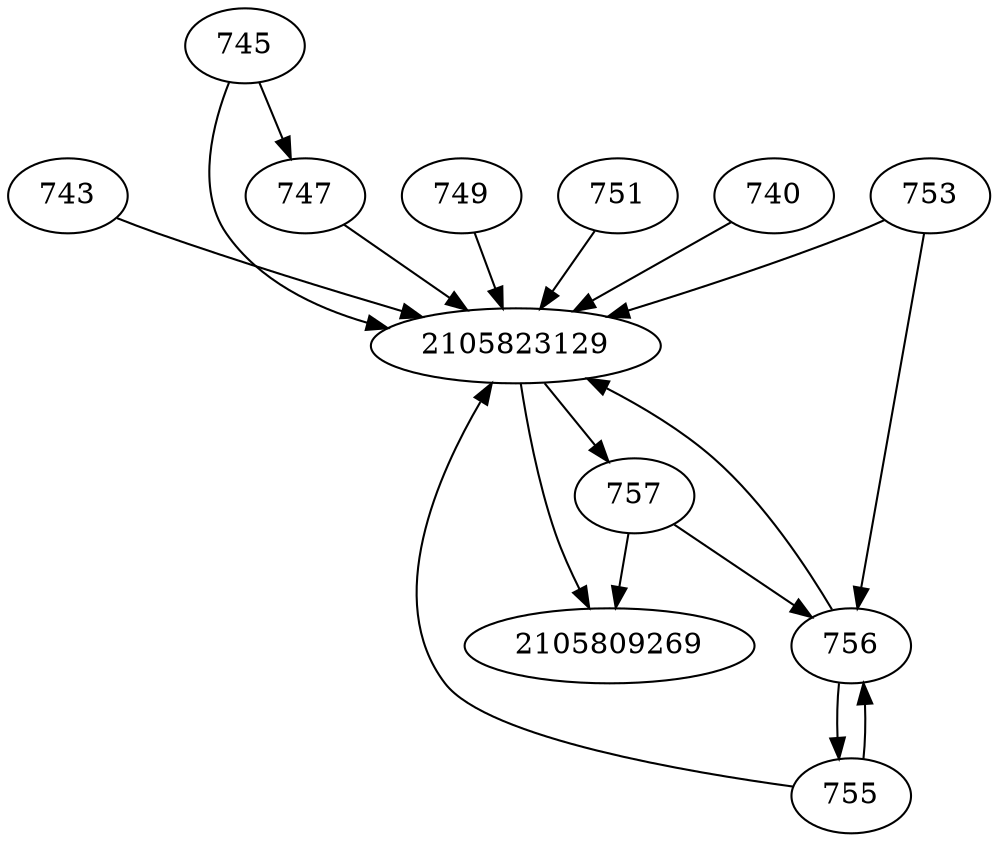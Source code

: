 strict digraph  {
740;
743;
745;
747;
749;
751;
753;
755;
756;
757;
2105809269;
2105823129;
740 -> 2105823129;
743 -> 2105823129;
745 -> 2105823129;
745 -> 747;
747 -> 2105823129;
749 -> 2105823129;
751 -> 2105823129;
753 -> 2105823129;
753 -> 756;
755 -> 2105823129;
755 -> 756;
756 -> 2105823129;
756 -> 755;
757 -> 2105809269;
757 -> 756;
2105823129 -> 757;
2105823129 -> 2105809269;
}
